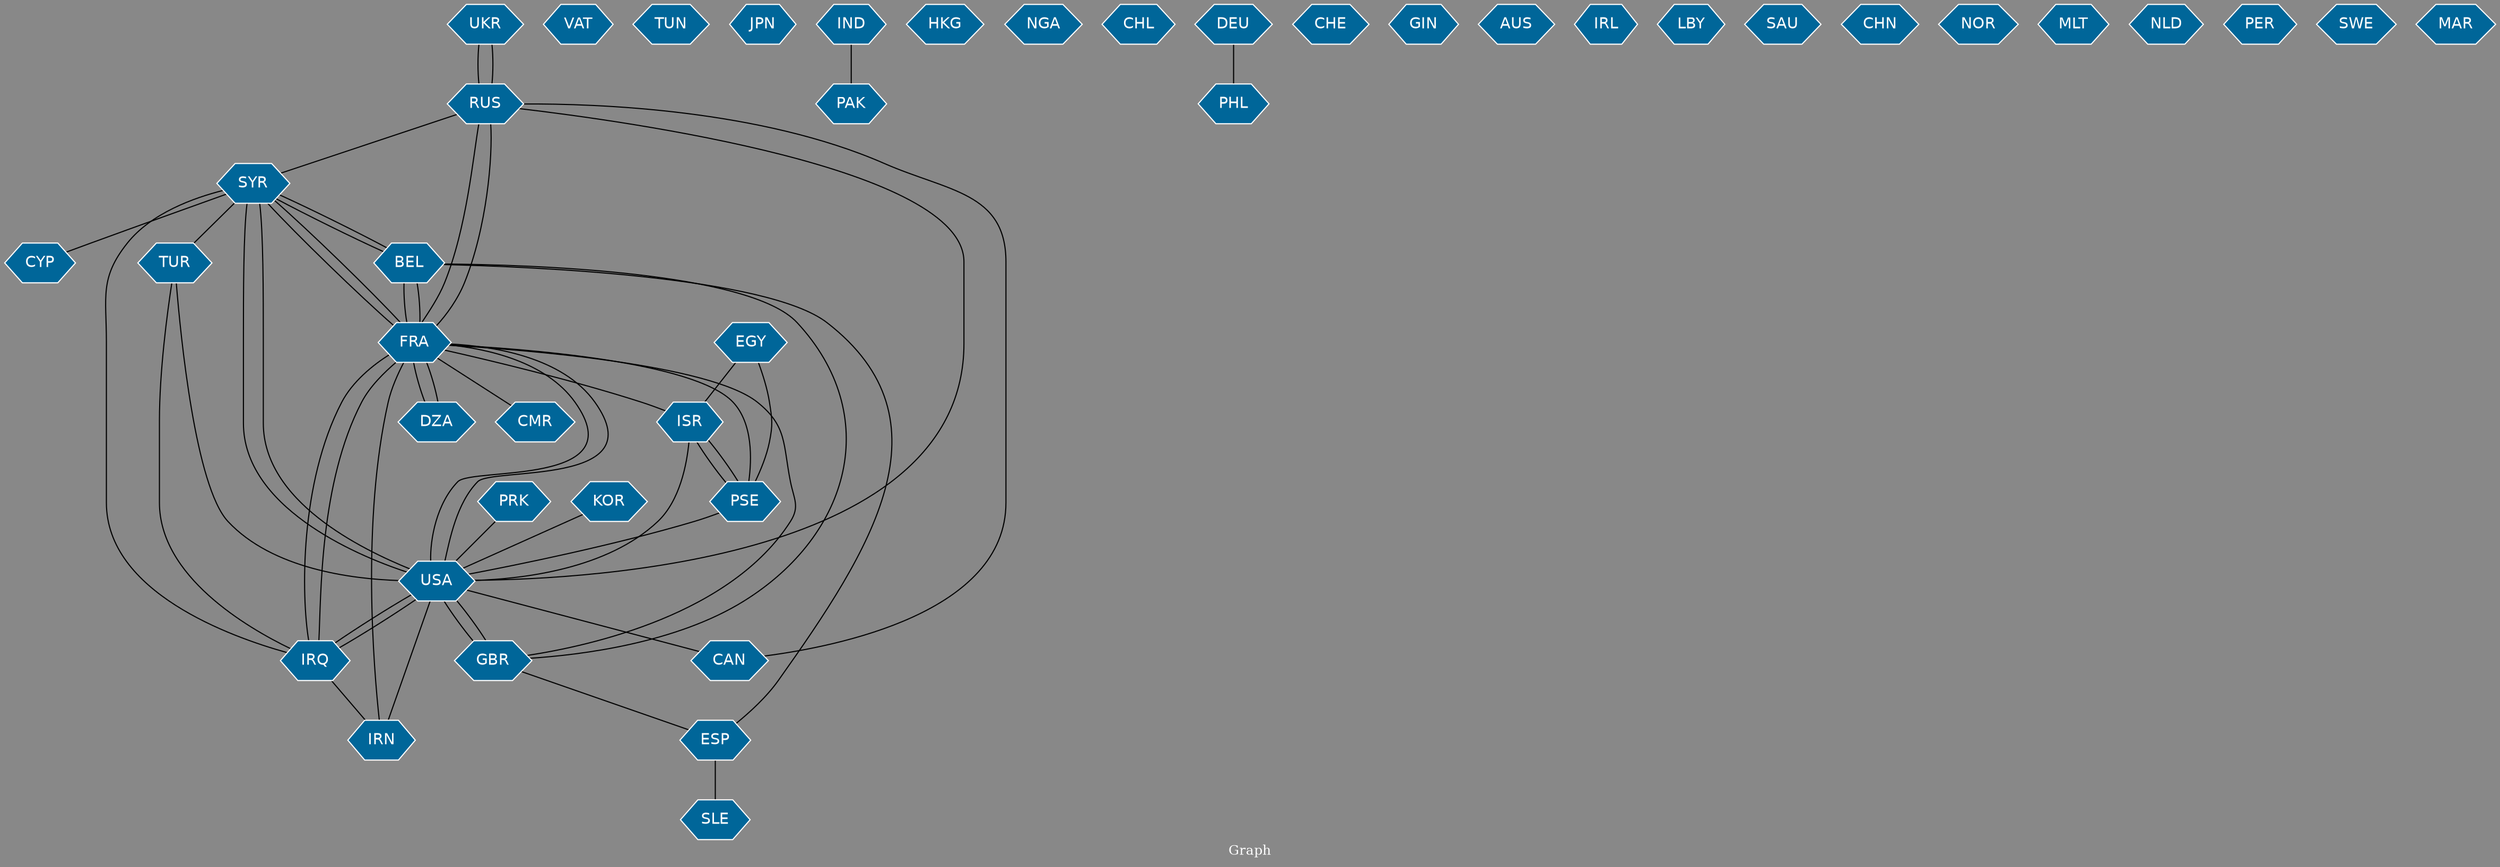 // Countries together in item graph
graph {
	graph [bgcolor="#888888" fontcolor=white fontsize=12 label="Graph" outputorder=edgesfirst overlap=prism]
	node [color=white fillcolor="#006699" fontcolor=white fontname=Helvetica shape=hexagon style=filled]
	edge [arrowhead=open color=black fontcolor=white fontname=Courier fontsize=12]
		UKR [label=UKR]
		RUS [label=RUS]
		VAT [label=VAT]
		TUN [label=TUN]
		ISR [label=ISR]
		JPN [label=JPN]
		GBR [label=GBR]
		BEL [label=BEL]
		IND [label=IND]
		PAK [label=PAK]
		FRA [label=FRA]
		IRQ [label=IRQ]
		USA [label=USA]
		ESP [label=ESP]
		PSE [label=PSE]
		SYR [label=SYR]
		IRN [label=IRN]
		HKG [label=HKG]
		DZA [label=DZA]
		NGA [label=NGA]
		CHL [label=CHL]
		DEU [label=DEU]
		PHL [label=PHL]
		CHE [label=CHE]
		GIN [label=GIN]
		PRK [label=PRK]
		TUR [label=TUR]
		AUS [label=AUS]
		IRL [label=IRL]
		LBY [label=LBY]
		SAU [label=SAU]
		CAN [label=CAN]
		SLE [label=SLE]
		KOR [label=KOR]
		CHN [label=CHN]
		NOR [label=NOR]
		MLT [label=MLT]
		NLD [label=NLD]
		EGY [label=EGY]
		PER [label=PER]
		CYP [label=CYP]
		CMR [label=CMR]
		SWE [label=SWE]
		MAR [label=MAR]
			FRA -- USA [weight=4]
			SYR -- BEL [weight=1]
			SYR -- IRQ [weight=4]
			PSE -- FRA [weight=1]
			ISR -- PSE [weight=5]
			SYR -- TUR [weight=3]
			UKR -- RUS [weight=7]
			IND -- PAK [weight=1]
			PSE -- ISR [weight=3]
			IRQ -- IRN [weight=2]
			FRA -- CMR [weight=1]
			KOR -- USA [weight=1]
			ESP -- SLE [weight=1]
			EGY -- PSE [weight=2]
			FRA -- BEL [weight=1]
			RUS -- FRA [weight=2]
			SYR -- USA [weight=9]
			IRQ -- USA [weight=4]
			DEU -- PHL [weight=1]
			RUS -- SYR [weight=1]
			FRA -- IRQ [weight=10]
			GBR -- FRA [weight=1]
			FRA -- DZA [weight=8]
			BEL -- FRA [weight=1]
			USA -- SYR [weight=2]
			DZA -- FRA [weight=6]
			FRA -- SYR [weight=3]
			GBR -- BEL [weight=1]
			CAN -- RUS [weight=1]
			USA -- IRQ [weight=2]
			SYR -- CYP [weight=1]
			SYR -- FRA [weight=3]
			RUS -- UKR [weight=10]
			PSE -- USA [weight=1]
			USA -- FRA [weight=2]
			USA -- CAN [weight=1]
			FRA -- RUS [weight=1]
			IRN -- USA [weight=2]
			GBR -- ESP [weight=1]
			ISR -- USA [weight=1]
			BEL -- SYR [weight=2]
			TUR -- IRQ [weight=1]
			BEL -- ESP [weight=1]
			EGY -- ISR [weight=2]
			FRA -- ISR [weight=1]
			IRQ -- FRA [weight=8]
			TUR -- USA [weight=1]
			USA -- RUS [weight=2]
			PRK -- USA [weight=1]
			USA -- GBR [weight=1]
			FRA -- IRN [weight=1]
			GBR -- USA [weight=3]
}